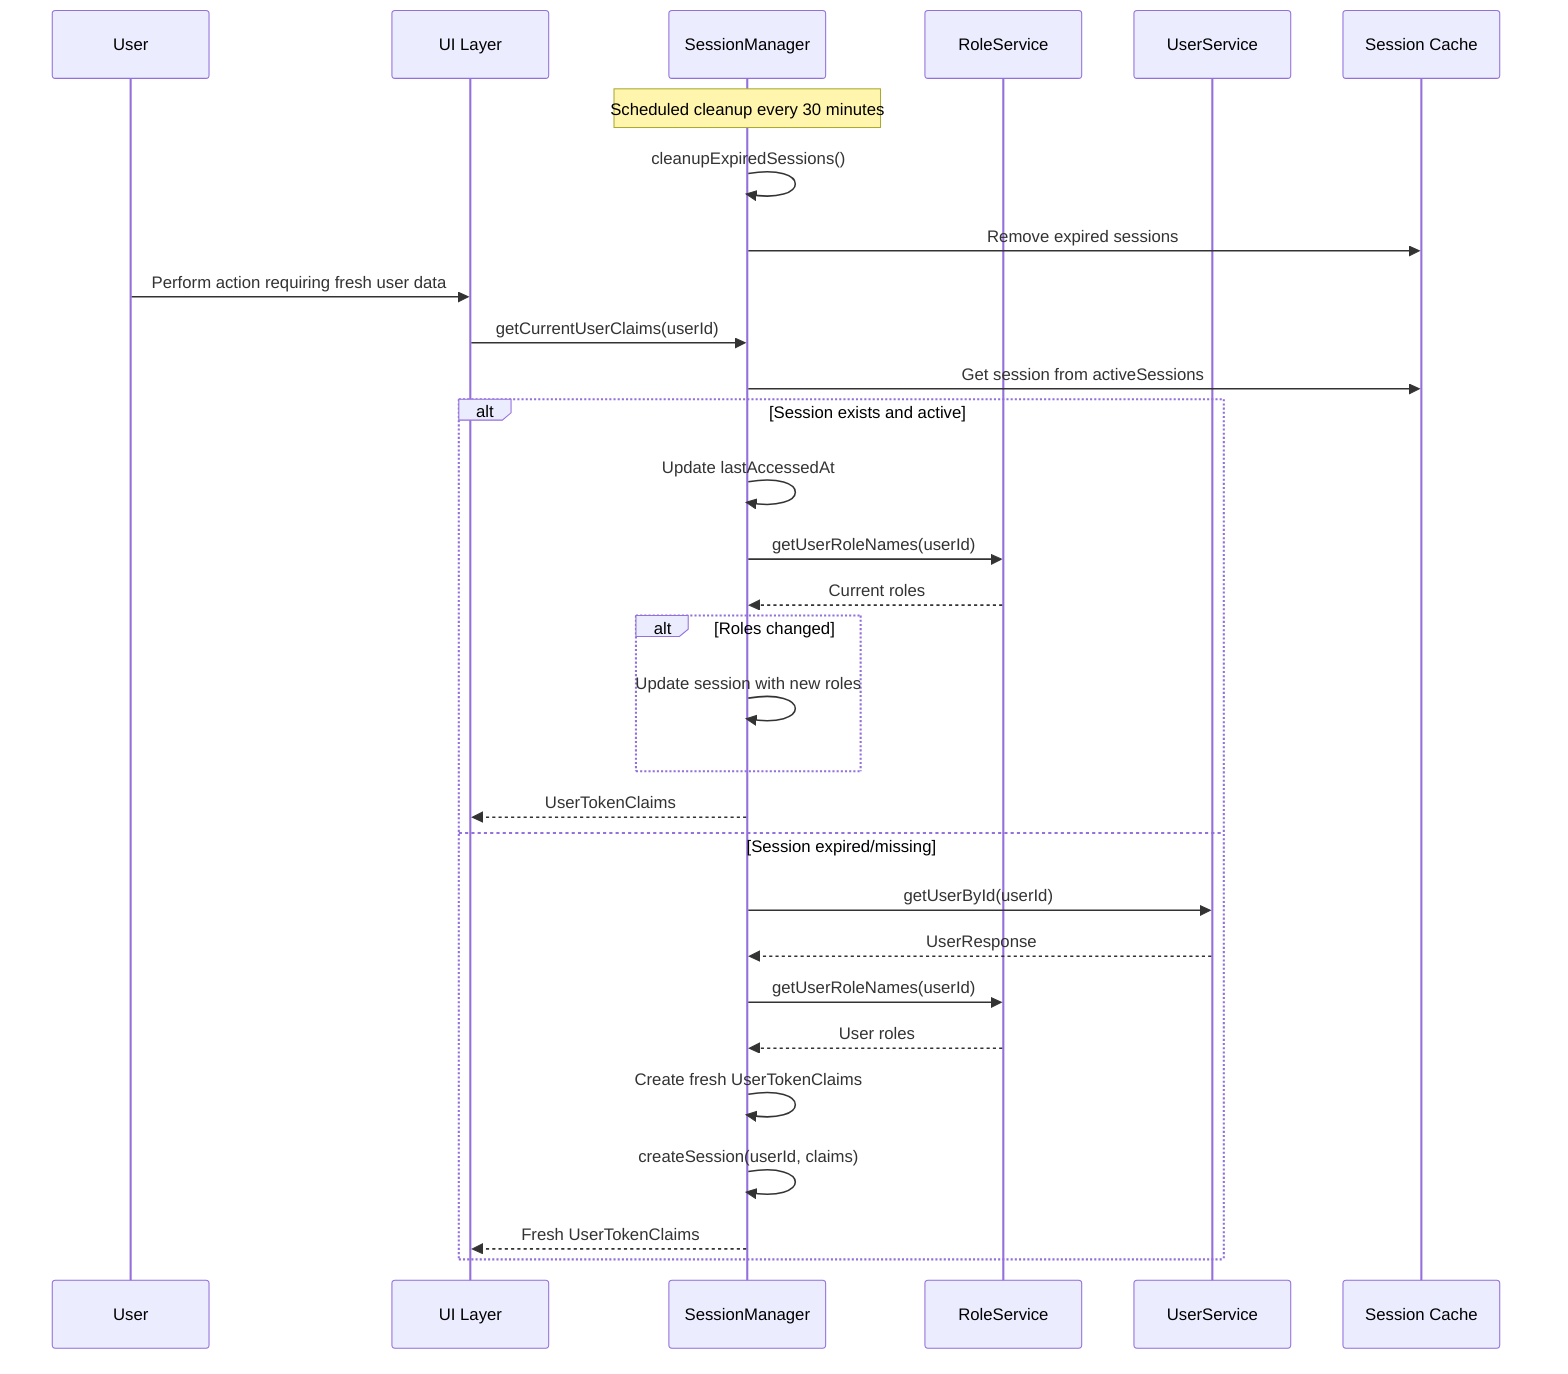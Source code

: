 sequenceDiagram
    participant U as User
    participant UI as UI Layer
    participant SM as SessionManager
    participant RS as RoleService
    participant US as UserService
    participant Cache as Session Cache

    Note over SM: Scheduled cleanup every 30 minutes
    SM->>SM: cleanupExpiredSessions()
    SM->>Cache: Remove expired sessions

    U->>UI: Perform action requiring fresh user data
    UI->>SM: getCurrentUserClaims(userId)
    SM->>Cache: Get session from activeSessions

    alt Session exists and active
        SM->>SM: Update lastAccessedAt
        SM->>RS: getUserRoleNames(userId)
        RS-->>SM: Current roles

        alt Roles changed
            SM->>SM: Update session with new roles
        end
        SM-->>UI: UserTokenClaims
    else Session expired/missing
        SM->>US: getUserById(userId)
        US-->>SM: UserResponse
        SM->>RS: getUserRoleNames(userId)
        RS-->>SM: User roles

        SM->>SM: Create fresh UserTokenClaims
        SM->>SM: createSession(userId, claims)
        SM-->>UI: Fresh UserTokenClaims
    end